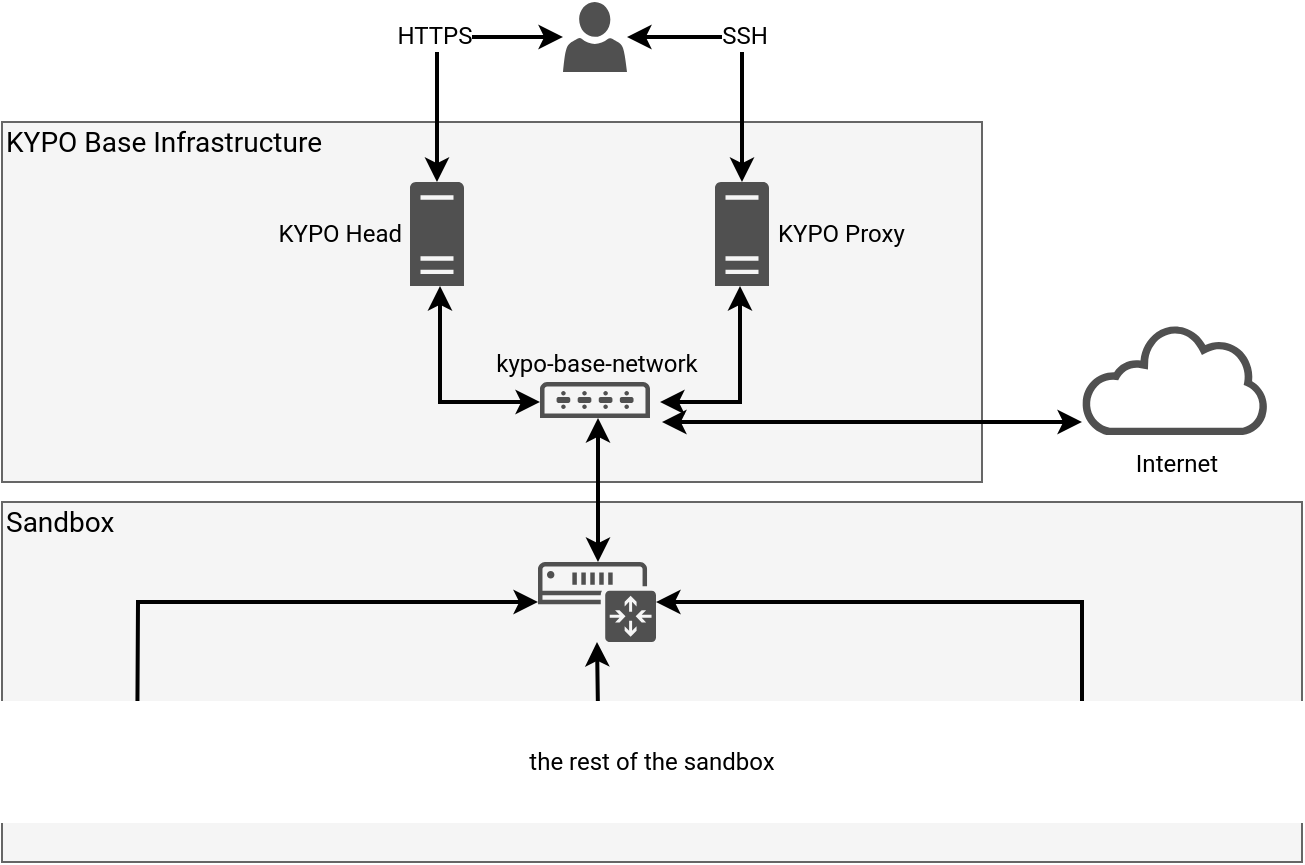 <mxfile version="13.7.5" type="google"><diagram id="pyby8oHv9hP9_cl9Uvt6" name="Page-1"><mxGraphModel dx="2272" dy="867" grid="1" gridSize="10" guides="1" tooltips="1" connect="1" arrows="1" fold="1" page="1" pageScale="1" pageWidth="850" pageHeight="1100" math="0" shadow="0"><root><mxCell id="0"/><mxCell id="ua_7RuEfnmE_ZClawzbc-1" value="background" style="" parent="0"/><mxCell id="ua_7RuEfnmE_ZClawzbc-2" value="" style="rounded=0;whiteSpace=wrap;html=1;labelBackgroundColor=none;fontSize=12;noLabel=1;fontColor=none;fillColor=none;strokeColor=#FFFFFF;" vertex="1" parent="ua_7RuEfnmE_ZClawzbc-1"><mxGeometry x="-650" width="650" height="430" as="geometry"/></mxCell><mxCell id="ua_7RuEfnmE_ZClawzbc-3" value="" style="rounded=0;whiteSpace=wrap;html=1;fillColor=#f5f5f5;strokeColor=#666666;fontColor=#333333;fontFamily=Roboto;fontSource=https%3A%2F%2Ffonts.googleapis.com%2Fcss%3Ffamily%3DRoboto;fontSize=12;" vertex="1" parent="ua_7RuEfnmE_ZClawzbc-1"><mxGeometry x="-650" y="250" width="650" height="180" as="geometry"/></mxCell><mxCell id="ua_7RuEfnmE_ZClawzbc-4" value="" style="rounded=0;whiteSpace=wrap;html=1;labelBackgroundColor=#E6E6E6;fontSize=12;strokeColor=#666666;fontColor=#333333;fillColor=#f5f5f5;fontFamily=Roboto;fontSource=https%3A%2F%2Ffonts.googleapis.com%2Fcss%3Ffamily%3DRoboto;" vertex="1" parent="ua_7RuEfnmE_ZClawzbc-1"><mxGeometry x="-650" y="60" width="490" height="180" as="geometry"/></mxCell><mxCell id="ua_7RuEfnmE_ZClawzbc-5" value="sandbox" parent="0"/><mxCell id="ua_7RuEfnmE_ZClawzbc-15" value="" style="pointerEvents=1;shadow=0;dashed=0;html=1;strokeColor=none;labelPosition=left;verticalLabelPosition=bottom;verticalAlign=top;outlineConnect=0;align=right;shape=mxgraph.office.devices.ip_gateway;fillColor=#505050;fontFamily=Roboto;fontSource=https%3A%2F%2Ffonts.googleapis.com%2Fcss%3Ffamily%3DRoboto;fontSize=12;" vertex="1" parent="ua_7RuEfnmE_ZClawzbc-5"><mxGeometry x="-382" y="280" width="59" height="40" as="geometry"/></mxCell><mxCell id="ua_7RuEfnmE_ZClawzbc-19" value="&lt;div style=&quot;font-size: 12px;&quot;&gt;kypo-base-network&lt;/div&gt;" style="pointerEvents=1;shadow=0;dashed=0;html=1;strokeColor=none;fillColor=#505050;labelPosition=center;verticalLabelPosition=top;verticalAlign=bottom;outlineConnect=0;align=center;shape=mxgraph.office.devices.switch;fontColor=#000000;spacingLeft=0;fontFamily=Roboto;fontSource=https%3A%2F%2Ffonts.googleapis.com%2Fcss%3Ffamily%3DRoboto;fontSize=12;" vertex="1" parent="ua_7RuEfnmE_ZClawzbc-5"><mxGeometry x="-381" y="190" width="55" height="18" as="geometry"/></mxCell><mxCell id="ua_7RuEfnmE_ZClawzbc-20" value="KYPO Head" style="pointerEvents=1;shadow=0;dashed=0;html=1;strokeColor=none;fillColor=#505050;labelPosition=left;verticalLabelPosition=middle;verticalAlign=middle;outlineConnect=0;align=right;shape=mxgraph.office.servers.server_generic;fontColor=#000000;spacingLeft=0;spacingRight=3;fontFamily=Roboto;fontSource=https%3A%2F%2Ffonts.googleapis.com%2Fcss%3Ffamily%3DRoboto;fontSize=12;" vertex="1" parent="ua_7RuEfnmE_ZClawzbc-5"><mxGeometry x="-446" y="90" width="27" height="52" as="geometry"/></mxCell><mxCell id="ua_7RuEfnmE_ZClawzbc-33" style="edgeStyle=orthogonalEdgeStyle;rounded=0;orthogonalLoop=1;jettySize=auto;html=1;startArrow=classic;startFill=1;strokeWidth=2;fontColor=#33FF33;fontFamily=Roboto;fontSource=https%3A%2F%2Ffonts.googleapis.com%2Fcss%3Ffamily%3DRoboto;fontSize=12;" edge="1" parent="ua_7RuEfnmE_ZClawzbc-5" source="ua_7RuEfnmE_ZClawzbc-15"><mxGeometry relative="1" as="geometry"><mxPoint x="-582.5" y="390" as="targetPoint"/></mxGeometry></mxCell><mxCell id="ua_7RuEfnmE_ZClawzbc-34" style="edgeStyle=orthogonalEdgeStyle;rounded=0;orthogonalLoop=1;jettySize=auto;html=1;startArrow=classic;startFill=1;endArrow=classic;endFill=1;strokeWidth=2;fontColor=#33FF33;fontFamily=Roboto;fontSource=https%3A%2F%2Ffonts.googleapis.com%2Fcss%3Ffamily%3DRoboto;fontSize=12;" edge="1" parent="ua_7RuEfnmE_ZClawzbc-5" source="ua_7RuEfnmE_ZClawzbc-15"><mxGeometry relative="1" as="geometry"><Array as="points"><mxPoint x="-110" y="300"/></Array><mxPoint x="-110" y="390" as="targetPoint"/></mxGeometry></mxCell><mxCell id="ua_7RuEfnmE_ZClawzbc-37" style="edgeStyle=orthogonalEdgeStyle;rounded=0;orthogonalLoop=1;jettySize=auto;html=1;startArrow=classic;startFill=1;strokeWidth=2;fontColor=#33FF33;fontFamily=Roboto;fontSource=https%3A%2F%2Ffonts.googleapis.com%2Fcss%3Ffamily%3DRoboto;fontSize=12;" edge="1" parent="ua_7RuEfnmE_ZClawzbc-5" target="ua_7RuEfnmE_ZClawzbc-15"><mxGeometry relative="1" as="geometry"><mxPoint x="-352.5" y="390" as="sourcePoint"/></mxGeometry></mxCell><mxCell id="ua_7RuEfnmE_ZClawzbc-38" style="edgeStyle=orthogonalEdgeStyle;rounded=0;orthogonalLoop=1;jettySize=auto;html=1;startArrow=classic;startFill=1;endArrow=classic;endFill=1;strokeWidth=2;fontColor=#33FF33;fontFamily=Roboto;fontSource=https%3A%2F%2Ffonts.googleapis.com%2Fcss%3Ffamily%3DRoboto;fontSize=12;" edge="1" parent="ua_7RuEfnmE_ZClawzbc-5" source="ua_7RuEfnmE_ZClawzbc-19" target="ua_7RuEfnmE_ZClawzbc-15"><mxGeometry relative="1" as="geometry"><Array as="points"><mxPoint x="-352" y="230"/><mxPoint x="-352" y="230"/></Array></mxGeometry></mxCell><mxCell id="ua_7RuEfnmE_ZClawzbc-39" style="edgeStyle=orthogonalEdgeStyle;rounded=0;orthogonalLoop=1;jettySize=auto;html=1;startArrow=classic;startFill=1;endArrow=classic;endFill=1;strokeColor=#000000;strokeWidth=2;fontColor=#000000;fontFamily=Roboto;fontSource=https%3A%2F%2Ffonts.googleapis.com%2Fcss%3Ffamily%3DRoboto;fontSize=12;" edge="1" parent="ua_7RuEfnmE_ZClawzbc-5" source="ua_7RuEfnmE_ZClawzbc-20" target="ua_7RuEfnmE_ZClawzbc-19"><mxGeometry relative="1" as="geometry"><mxPoint x="-391" y="200" as="targetPoint"/><Array as="points"><mxPoint x="-431" y="200"/></Array></mxGeometry></mxCell><mxCell id="ua_7RuEfnmE_ZClawzbc-60" value="&lt;div style=&quot;font-size: 12px;&quot;&gt;KYPO Proxy&lt;/div&gt;" style="pointerEvents=1;shadow=0;dashed=0;html=1;strokeColor=none;fillColor=#505050;labelPosition=right;verticalLabelPosition=middle;verticalAlign=middle;outlineConnect=0;align=left;shape=mxgraph.office.servers.server_generic;labelBackgroundColor=none;fontSize=12;spacingLeft=2;fontFamily=Roboto;fontSource=https%3A%2F%2Ffonts.googleapis.com%2Fcss%3Ffamily%3DRoboto;" vertex="1" parent="ua_7RuEfnmE_ZClawzbc-5"><mxGeometry x="-293.5" y="90" width="27" height="52" as="geometry"/></mxCell><mxCell id="ua_7RuEfnmE_ZClawzbc-61" style="edgeStyle=orthogonalEdgeStyle;rounded=0;jumpSize=6;orthogonalLoop=1;jettySize=auto;html=1;labelBackgroundColor=none;startArrow=classic;startFill=1;startSize=6;endArrow=classic;endFill=1;endSize=6;strokeColor=#000000;strokeWidth=2;fontSize=12;fontColor=none;fontFamily=Roboto;fontSource=https%3A%2F%2Ffonts.googleapis.com%2Fcss%3Ffamily%3DRoboto;" edge="1" parent="ua_7RuEfnmE_ZClawzbc-5" source="ua_7RuEfnmE_ZClawzbc-62"><mxGeometry relative="1" as="geometry"><mxPoint x="-320" y="210" as="targetPoint"/><Array as="points"><mxPoint x="-240" y="210"/><mxPoint x="-240" y="210"/></Array></mxGeometry></mxCell><mxCell id="ua_7RuEfnmE_ZClawzbc-62" value="Internet" style="pointerEvents=1;shadow=0;dashed=0;html=1;strokeColor=none;fillColor=#505050;labelPosition=center;verticalLabelPosition=bottom;outlineConnect=0;verticalAlign=top;align=center;shape=mxgraph.office.clouds.cloud;labelBackgroundColor=none;fontSize=12;fontFamily=Roboto;fontSource=https%3A%2F%2Ffonts.googleapis.com%2Fcss%3Ffamily%3DRoboto;" vertex="1" parent="ua_7RuEfnmE_ZClawzbc-5"><mxGeometry x="-110" y="161.5" width="94" height="55" as="geometry"/></mxCell><mxCell id="ua_7RuEfnmE_ZClawzbc-63" style="edgeStyle=orthogonalEdgeStyle;rounded=0;orthogonalLoop=1;jettySize=auto;html=1;startArrow=classic;startFill=1;endArrow=classic;endFill=1;strokeColor=#000000;strokeWidth=2;fontColor=#000000;entryX=1.091;entryY=0.556;entryDx=0;entryDy=0;entryPerimeter=0;fontFamily=Roboto;fontSource=https%3A%2F%2Ffonts.googleapis.com%2Fcss%3Ffamily%3DRoboto;fontSize=12;" edge="1" parent="ua_7RuEfnmE_ZClawzbc-5" source="ua_7RuEfnmE_ZClawzbc-60" target="ua_7RuEfnmE_ZClawzbc-19"><mxGeometry relative="1" as="geometry"><mxPoint x="-344.78" y="100" as="sourcePoint"/><mxPoint x="-321" y="200" as="targetPoint"/><Array as="points"><mxPoint x="-281" y="200"/></Array></mxGeometry></mxCell><mxCell id="ua_7RuEfnmE_ZClawzbc-64" style="edgeStyle=orthogonalEdgeStyle;rounded=0;jumpSize=6;orthogonalLoop=1;jettySize=auto;html=1;startArrow=classic;startFill=1;startSize=6;endArrow=classic;endFill=1;endSize=6;strokeColor=#000000;strokeWidth=2;fontSize=12;labelBackgroundColor=none;fontFamily=Roboto;fontSource=https%3A%2F%2Ffonts.googleapis.com%2Fcss%3Ffamily%3DRoboto;" edge="1" parent="ua_7RuEfnmE_ZClawzbc-5" source="ua_7RuEfnmE_ZClawzbc-68" target="ua_7RuEfnmE_ZClawzbc-60"><mxGeometry relative="1" as="geometry"/></mxCell><mxCell id="ua_7RuEfnmE_ZClawzbc-65" value="&lt;div style=&quot;font-size: 12px;&quot;&gt;SSH&lt;/div&gt;" style="edgeLabel;html=1;align=center;verticalAlign=middle;resizable=0;points=[];fontSize=12;fontColor=none;labelBackgroundColor=#FFFFFF;fontFamily=Roboto;fontSource=https%3A%2F%2Ffonts.googleapis.com%2Fcss%3Ffamily%3DRoboto;" vertex="1" connectable="0" parent="ua_7RuEfnmE_ZClawzbc-64"><mxGeometry x="0.046" y="-17" relative="1" as="geometry"><mxPoint x="17.97" y="-10.99" as="offset"/></mxGeometry></mxCell><mxCell id="ua_7RuEfnmE_ZClawzbc-66" style="edgeStyle=orthogonalEdgeStyle;rounded=0;jumpSize=6;orthogonalLoop=1;jettySize=auto;html=1;startArrow=classic;startFill=1;startSize=6;endArrow=classic;endFill=1;endSize=6;strokeColor=#000000;strokeWidth=2;fontSize=12;fontFamily=Roboto;fontSource=https%3A%2F%2Ffonts.googleapis.com%2Fcss%3Ffamily%3DRoboto;" edge="1" parent="ua_7RuEfnmE_ZClawzbc-5" source="ua_7RuEfnmE_ZClawzbc-68" target="ua_7RuEfnmE_ZClawzbc-20"><mxGeometry relative="1" as="geometry"/></mxCell><mxCell id="ua_7RuEfnmE_ZClawzbc-67" value="HTTPS" style="edgeLabel;html=1;align=center;verticalAlign=middle;resizable=0;points=[];fontSize=12;fontColor=none;labelBackgroundColor=#FFFFFF;fontFamily=Roboto;fontSource=https%3A%2F%2Ffonts.googleapis.com%2Fcss%3Ffamily%3DRoboto;" vertex="1" connectable="0" parent="ua_7RuEfnmE_ZClawzbc-66"><mxGeometry x="-0.27" y="1" relative="1" as="geometry"><mxPoint x="-14.79" y="-1.51" as="offset"/></mxGeometry></mxCell><mxCell id="ua_7RuEfnmE_ZClawzbc-68" value="" style="pointerEvents=1;shadow=0;dashed=0;html=1;strokeColor=none;fillColor=#505050;labelPosition=center;verticalLabelPosition=bottom;verticalAlign=top;outlineConnect=0;align=center;shape=mxgraph.office.users.user;labelBackgroundColor=none;fontSize=12;fontFamily=Roboto;fontSource=https%3A%2F%2Ffonts.googleapis.com%2Fcss%3Ffamily%3DRoboto;" vertex="1" parent="ua_7RuEfnmE_ZClawzbc-5"><mxGeometry x="-369.5" width="32" height="35" as="geometry"/></mxCell><mxCell id="ua_7RuEfnmE_ZClawzbc-69" value="Sandbox" style="text;html=1;align=left;verticalAlign=middle;resizable=0;points=[];autosize=1;fontSize=14;fontColor=none;fontFamily=Roboto;fontSource=https%3A%2F%2Ffonts.googleapis.com%2Fcss%3Ffamily%3DRoboto;" vertex="1" parent="ua_7RuEfnmE_ZClawzbc-5"><mxGeometry x="-650" y="250" width="70" height="20" as="geometry"/></mxCell><mxCell id="ua_7RuEfnmE_ZClawzbc-70" value="KYPO Base Infrastructure" style="text;html=1;align=left;verticalAlign=middle;resizable=0;points=[];autosize=1;fontSize=14;fontColor=none;fontFamily=Roboto;fontSource=https%3A%2F%2Ffonts.googleapis.com%2Fcss%3Ffamily%3DRoboto;" vertex="1" parent="ua_7RuEfnmE_ZClawzbc-5"><mxGeometry x="-650" y="60" width="170" height="20" as="geometry"/></mxCell><mxCell id="ua_7RuEfnmE_ZClawzbc-72" value="overwrite" parent="0"/><mxCell id="ua_7RuEfnmE_ZClawzbc-74" value="&lt;font data-font-src=&quot;https://fonts.googleapis.com/css?family=Roboto&quot; face=&quot;Roboto&quot;&gt;the rest of the sandbox&lt;br&gt;&lt;/font&gt;" style="rounded=0;whiteSpace=wrap;html=1;strokeColor=#FFFFFF;" vertex="1" parent="ua_7RuEfnmE_ZClawzbc-72"><mxGeometry x="-650" y="350" width="650" height="60" as="geometry"/></mxCell></root></mxGraphModel></diagram></mxfile>